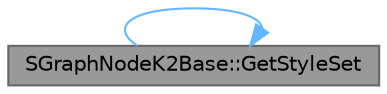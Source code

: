 digraph "SGraphNodeK2Base::GetStyleSet"
{
 // INTERACTIVE_SVG=YES
 // LATEX_PDF_SIZE
  bgcolor="transparent";
  edge [fontname=Helvetica,fontsize=10,labelfontname=Helvetica,labelfontsize=10];
  node [fontname=Helvetica,fontsize=10,shape=box,height=0.2,width=0.4];
  rankdir="LR";
  Node1 [id="Node000001",label="SGraphNodeK2Base::GetStyleSet",height=0.2,width=0.4,color="gray40", fillcolor="grey60", style="filled", fontcolor="black",tooltip="Returns the slate style to use for this node."];
  Node1 -> Node1 [id="edge1_Node000001_Node000001",color="steelblue1",style="solid",tooltip=" "];
}
